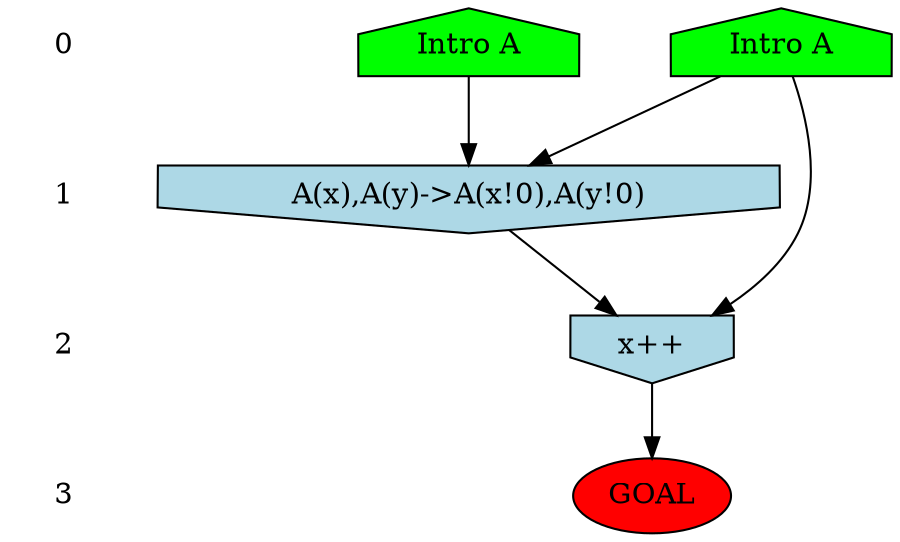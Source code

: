 /* Compression of 1023 causal flows obtained in average at 1.813675E+00 t.u */
/* Compressed causal flows were: [1;2;3;4;5;6;7;8;9;10;11;12;13;14;15;16;17;18;19;20;21;22;23;24;25;26;27;28;29;30;31;32;33;34;35;36;37;38;39;40;41;42;43;44;45;46;47;48;49;50;51;52;53;54;55;56;57;58;59;60;61;62;63;64;65;66;67;68;69;70;71;72;73;74;75;76;77;78;79;80;81;82;83;84;85;86;87;88;89;90;91;92;93;94;95;96;97;98;99;100;101;102;103;104;105;106;107;108;109;110;111;112;113;114;115;116;117;118;119;120;121;122;123;124;125;126;127;128;129;130;131;132;133;134;135;136;137;138;139;140;141;142;143;144;145;146;147;148;149;150;151;152;153;154;155;156;157;158;159;160;161;162;163;164;165;166;167;168;169;170;171;172;173;174;175;176;177;178;179;180;181;182;183;184;185;186;187;188;189;190;191;192;193;194;195;196;197;198;199;200;201;202;203;204;205;206;207;208;209;210;211;212;213;214;215;216;217;218;219;220;221;222;223;224;225;226;227;228;229;230;231;232;233;234;235;236;237;238;239;240;241;242;243;244;245;246;247;248;249;250;251;252;253;254;255;256;257;258;259;260;261;262;263;264;265;266;267;268;269;270;271;272;273;274;275;276;277;278;279;280;281;282;283;284;285;286;287;288;289;290;291;292;293;294;295;296;297;298;299;300;301;302;303;304;305;306;307;308;309;310;311;312;313;314;315;316;317;318;319;320;321;322;323;324;325;326;327;328;329;330;331;332;333;334;335;336;337;338;339;340;341;342;343;344;345;346;347;348;349;350;351;352;353;354;355;356;357;358;359;360;361;362;363;364;365;366;367;368;369;370;371;372;373;374;375;376;377;378;379;380;381;382;383;384;385;386;387;388;389;390;391;392;393;394;395;396;397;398;399;400;401;402;403;404;405;406;407;408;409;410;411;412;413;414;415;416;417;418;419;420;421;422;423;424;425;426;427;428;429;430;431;432;433;434;435;436;437;438;439;440;441;442;443;444;445;446;447;448;449;450;451;452;453;454;455;456;457;458;459;460;461;462;463;464;465;466;467;468;469;470;471;472;473;474;475;476;477;478;479;480;481;482;483;484;485;486;487;488;489;490;491;492;493;494;495;496;497;498;499;500;501;502;503;504;505;506;507;508;509;510;511;512;513;514;515;516;517;518;519;520;521;522;523;524;525;526;527;528;529;530;531;532;533;534;535;536;537;538;539;540;541;542;543;544;545;546;547;548;549;550;551;552;553;554;555;556;557;558;559;560;561;562;563;564;565;566;567;568;569;570;571;572;573;574;575;576;577;578;579;580;581;582;583;584;585;586;587;588;589;590;591;592;593;594;595;596;597;598;599;600;601;602;603;604;605;606;607;608;609;610;611;612;613;614;615;616;617;618;619;620;621;622;623;624;625;626;627;628;629;630;631;632;633;634;635;636;637;638;639;640;641;642;643;644;645;646;647;648;649;650;651;652;653;654;655;656;657;658;659;660;661;662;663;664;665;666;667;668;669;670;671;672;673;674;675;676;677;678;679;680;681;682;683;684;685;686;687;688;689;690;691;692;693;694;695;696;697;698;699;700;701;702;703;704;705;706;707;708;709;710;711;712;713;714;715;716;717;718;719;720;721;722;723;724;725;726;727;728;729;730;731;732;733;734;735;736;737;738;739;740;741;742;743;744;745;746;747;748;749;750;751;752;753;754;755;756;757;758;759;760;761;762;763;764;765;766;767;768;769;770;771;772;773;774;775;776;777;778;779;780;781;782;783;784;785;786;787;788;789;790;791;792;793;794;795;796;797;798;799;800;801;802;803;804;805;806;807;808;809;810;811;812;813;814;815;816;817;818;819;820;821;822;823;824;825;826;827;828;829;830;831;832;833;834;835;836;837;838;839;840;841;842;843;844;845;846;847;848;849;850;851;852;853;854;855;856;857;858;859;860;861;862;863;864;865;866;867;868;869;870;871;872;873;874;875;876;877;878;879;880;881;882;883;884;885;886;887;888;889;890;891;892;893;894;895;896;897;898;899;900;901;902;903;904;905;906;907;908;909;910;911;912;913;914;915;916;917;918;919;920;921;922;923;924;925;926;927;928;929;930;931;932;933;934;935;936;937;938;939;940;941;942;943;944;945;946;947;948;949;950;951;952;953;954;955;956;957;958;959;960;961;962;963;964;965;966;967;968;969;970;971;972;973;974;975;976;977;978;979;980;981;982;983;984;985;986;987;988;989;990;991;992;993;994;995;996;997;998;999;1000;1001;1002;1003;1004;1005;1006;1007;1008;1009;1010;1011;1012;1013;1014;1015;1016;1017;1018;1019;1020;1021;1022;1023] */
digraph G{
 ranksep=.5 ; 
{ rank = same ; "0" [shape=plaintext] ; node_1 [label ="Intro A", shape=house, style=filled, fillcolor=green] ;
node_2 [label ="Intro A", shape=house, style=filled, fillcolor=green] ;
}
{ rank = same ; "1" [shape=plaintext] ; node_3 [label="A(x),A(y)->A(x!0),A(y!0)", shape=invhouse, style=filled, fillcolor = lightblue] ;
}
{ rank = same ; "2" [shape=plaintext] ; node_4 [label="x++", shape=invhouse, style=filled, fillcolor = lightblue] ;
}
{ rank = same ; "3" [shape=plaintext] ; node_5 [label ="GOAL", style=filled, fillcolor=red] ;
}
"0" -> "1" [style="invis"]; 
"1" -> "2" [style="invis"]; 
"2" -> "3" [style="invis"]; 
node_1 -> node_3
node_2 -> node_3
node_1 -> node_4
node_3 -> node_4
node_4 -> node_5
}
/*
 Dot generation time: 0.000000
*/